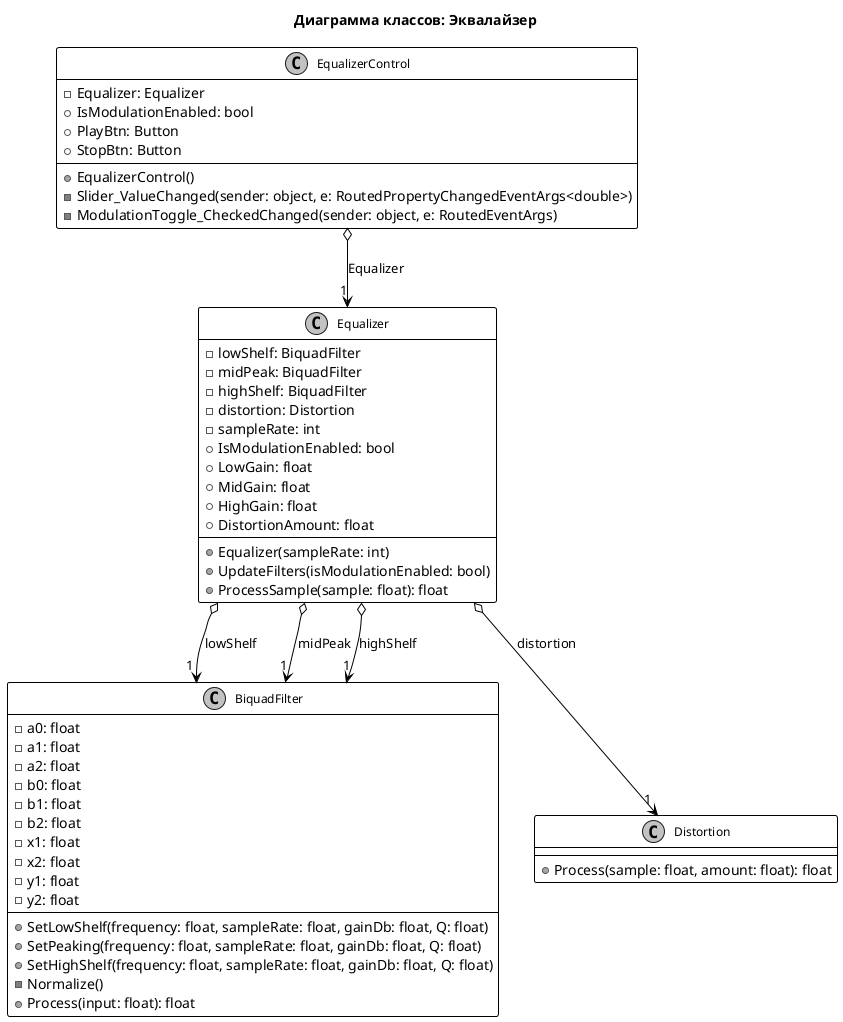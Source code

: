 @startuml ClassDiagramEqualizer

skinparam monochrome true
skinparam shadowing false
skinparam classFontSize 12
skinparam classFontName Arial
skinparam classBorderThickness 1
skinparam classBackgroundColor none
skinparam classBorderColor black
skinparam ArrowColor black

title Диаграмма классов: Эквалайзер

class Equalizer {
  -lowShelf: BiquadFilter
  -midPeak: BiquadFilter
  -highShelf: BiquadFilter
  -distortion: Distortion
  -sampleRate: int
  +IsModulationEnabled: bool
  +LowGain: float
  +MidGain: float
  +HighGain: float
  +DistortionAmount: float
  +Equalizer(sampleRate: int)
  +UpdateFilters(isModulationEnabled: bool)
  +ProcessSample(sample: float): float
}

class BiquadFilter {
  -a0: float
  -a1: float
  -a2: float
  -b0: float
  -b1: float
  -b2: float
  -x1: float
  -x2: float
  -y1: float
  -y2: float
  +SetLowShelf(frequency: float, sampleRate: float, gainDb: float, Q: float)
  +SetPeaking(frequency: float, sampleRate: float, gainDb: float, Q: float)
  +SetHighShelf(frequency: float, sampleRate: float, gainDb: float, Q: float)
  -Normalize()
  +Process(input: float): float
}

class Distortion {
  +Process(sample: float, amount: float): float
}

class EqualizerControl {
  -Equalizer: Equalizer
  +IsModulationEnabled: bool
  +PlayBtn: Button
  +StopBtn: Button
  +EqualizerControl()
  -Slider_ValueChanged(sender: object, e: RoutedPropertyChangedEventArgs<double>)
  -ModulationToggle_CheckedChanged(sender: object, e: RoutedEventArgs)
}

Equalizer o--> "1" BiquadFilter : lowShelf
Equalizer o--> "1" BiquadFilter : midPeak
Equalizer o--> "1" BiquadFilter : highShelf
Equalizer o--> "1" Distortion : distortion
EqualizerControl o--> "1" Equalizer : Equalizer

@enduml